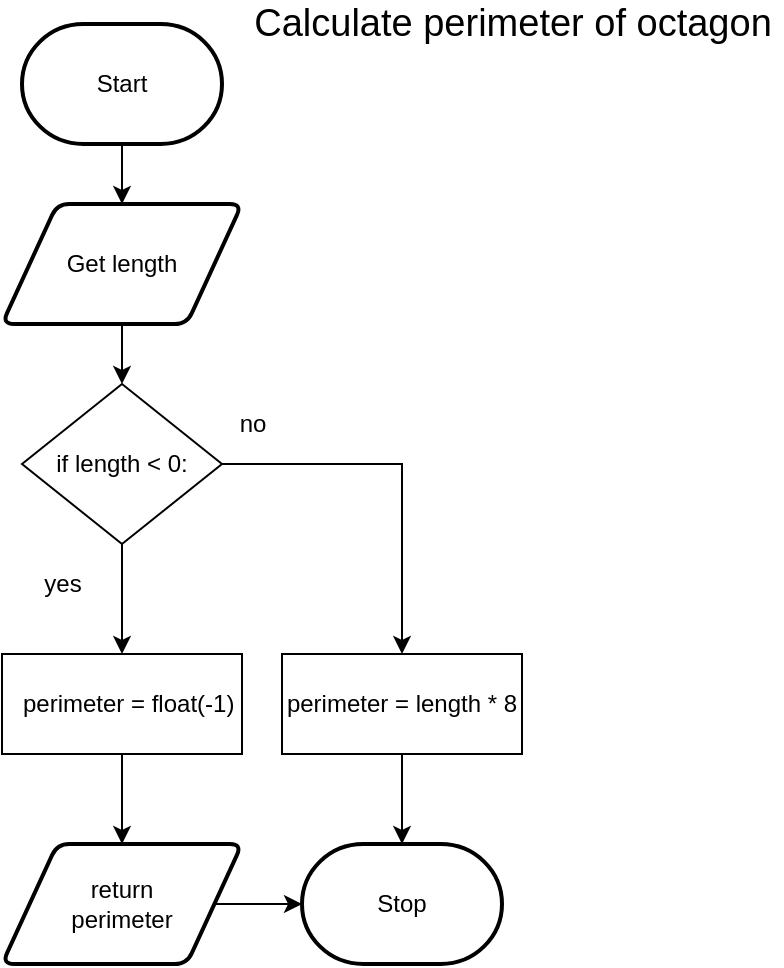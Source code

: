 <mxfile>
    <diagram id="tYJdsMAIOQ761ntMj-JU" name="Page-1">
        <mxGraphModel dx="365" dy="118" grid="1" gridSize="10" guides="1" tooltips="1" connect="1" arrows="1" fold="1" page="1" pageScale="1" pageWidth="827" pageHeight="1169" math="0" shadow="0">
            <root>
                <mxCell id="0"/>
                <mxCell id="1" parent="0"/>
                <mxCell id="3" style="edgeStyle=none;html=1;entryX=0.5;entryY=0;entryDx=0;entryDy=0;" parent="1" source="2" target="20" edge="1">
                    <mxGeometry relative="1" as="geometry">
                        <mxPoint x="220" y="220" as="targetPoint"/>
                    </mxGeometry>
                </mxCell>
                <mxCell id="2" value="Start" style="strokeWidth=2;html=1;shape=mxgraph.flowchart.terminator;whiteSpace=wrap;" parent="1" vertex="1">
                    <mxGeometry x="240" y="80" width="100" height="60" as="geometry"/>
                </mxCell>
                <mxCell id="8" style="edgeStyle=none;html=1;entryX=0.5;entryY=0;entryDx=0;entryDy=0;" parent="1" source="5" target="17" edge="1">
                    <mxGeometry relative="1" as="geometry">
                        <mxPoint x="300" y="440" as="targetPoint"/>
                    </mxGeometry>
                </mxCell>
                <mxCell id="5" value="&lt;div&gt;&amp;nbsp; perimeter = float(-1)&lt;/div&gt;" style="rounded=0;whiteSpace=wrap;html=1;" parent="1" vertex="1">
                    <mxGeometry x="230" y="395" width="120" height="50" as="geometry"/>
                </mxCell>
                <mxCell id="19" style="edgeStyle=none;html=1;entryX=0;entryY=0.5;entryDx=0;entryDy=0;entryPerimeter=0;" parent="1" source="17" target="18" edge="1">
                    <mxGeometry relative="1" as="geometry"/>
                </mxCell>
                <mxCell id="17" value="return &lt;br&gt;perimeter" style="shape=parallelogram;html=1;strokeWidth=2;perimeter=parallelogramPerimeter;whiteSpace=wrap;rounded=1;arcSize=12;size=0.23;" parent="1" vertex="1">
                    <mxGeometry x="230" y="490" width="120" height="60" as="geometry"/>
                </mxCell>
                <mxCell id="18" value="Stop" style="strokeWidth=2;html=1;shape=mxgraph.flowchart.terminator;whiteSpace=wrap;" parent="1" vertex="1">
                    <mxGeometry x="380" y="490" width="100" height="60" as="geometry"/>
                </mxCell>
                <mxCell id="21" style="edgeStyle=none;html=1;entryX=0.5;entryY=0;entryDx=0;entryDy=0;" parent="1" source="20" target="23" edge="1">
                    <mxGeometry relative="1" as="geometry">
                        <mxPoint x="290" y="250" as="targetPoint"/>
                    </mxGeometry>
                </mxCell>
                <mxCell id="20" value="Get length" style="shape=parallelogram;html=1;strokeWidth=2;perimeter=parallelogramPerimeter;whiteSpace=wrap;rounded=1;arcSize=12;size=0.23;" parent="1" vertex="1">
                    <mxGeometry x="230" y="170" width="120" height="60" as="geometry"/>
                </mxCell>
                <mxCell id="22" value="&lt;span style=&quot;font-size: 19px&quot;&gt;Calculate perimeter of octagon&lt;/span&gt;" style="text;html=1;align=center;verticalAlign=middle;resizable=0;points=[];autosize=1;strokeColor=none;fillColor=none;" vertex="1" parent="1">
                    <mxGeometry x="350" y="70" width="270" height="20" as="geometry"/>
                </mxCell>
                <mxCell id="26" style="edgeStyle=none;html=1;entryX=0.5;entryY=0;entryDx=0;entryDy=0;fontSize=12;" edge="1" parent="1" source="23" target="5">
                    <mxGeometry relative="1" as="geometry"/>
                </mxCell>
                <mxCell id="30" style="edgeStyle=none;html=1;entryX=0.5;entryY=0;entryDx=0;entryDy=0;fontSize=12;rounded=0;" edge="1" parent="1" source="23" target="29">
                    <mxGeometry relative="1" as="geometry">
                        <Array as="points">
                            <mxPoint x="430" y="300"/>
                        </Array>
                    </mxGeometry>
                </mxCell>
                <mxCell id="23" value="&lt;div style=&quot;font-size: 12px&quot;&gt;&lt;font style=&quot;font-size: 12px&quot;&gt;&amp;nbsp; &amp;nbsp;&amp;nbsp;&lt;/font&gt;&lt;/div&gt;&lt;div style=&quot;font-size: 12px&quot;&gt;&lt;font style=&quot;font-size: 12px&quot;&gt;if length &amp;lt; 0:&lt;/font&gt;&lt;/div&gt;&lt;div style=&quot;font-size: 12px&quot;&gt;&lt;br&gt;&lt;/div&gt;" style="rhombus;whiteSpace=wrap;html=1;fontSize=19;" vertex="1" parent="1">
                    <mxGeometry x="240" y="260" width="100" height="80" as="geometry"/>
                </mxCell>
                <mxCell id="27" value="yes" style="text;html=1;align=center;verticalAlign=middle;resizable=0;points=[];autosize=1;strokeColor=none;fillColor=none;fontSize=12;" vertex="1" parent="1">
                    <mxGeometry x="245" y="350" width="30" height="20" as="geometry"/>
                </mxCell>
                <mxCell id="28" value="no" style="text;html=1;align=center;verticalAlign=middle;resizable=0;points=[];autosize=1;strokeColor=none;fillColor=none;fontSize=12;" vertex="1" parent="1">
                    <mxGeometry x="340" y="270" width="30" height="20" as="geometry"/>
                </mxCell>
                <mxCell id="31" style="edgeStyle=none;html=1;entryX=0.5;entryY=0;entryDx=0;entryDy=0;entryPerimeter=0;fontSize=12;" edge="1" parent="1" source="29" target="18">
                    <mxGeometry relative="1" as="geometry"/>
                </mxCell>
                <mxCell id="29" value="&lt;div&gt;&amp;nbsp; &amp;nbsp; &amp;nbsp;&lt;/div&gt;&lt;div&gt;perimeter = length * 8&lt;/div&gt;&lt;div&gt;&lt;br&gt;&lt;/div&gt;" style="rounded=0;whiteSpace=wrap;html=1;" vertex="1" parent="1">
                    <mxGeometry x="370" y="395" width="120" height="50" as="geometry"/>
                </mxCell>
            </root>
        </mxGraphModel>
    </diagram>
</mxfile>